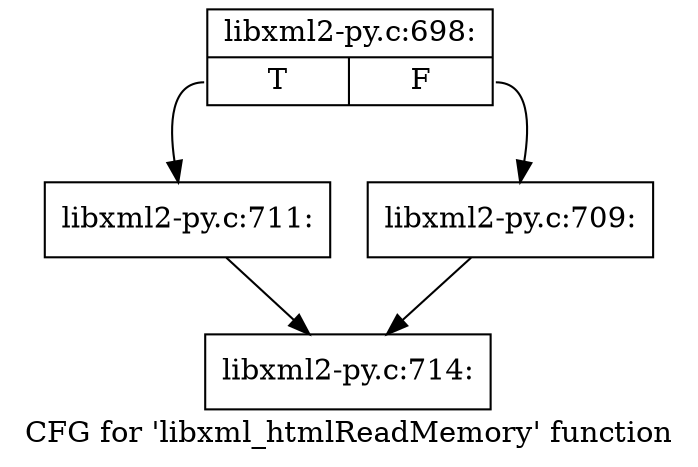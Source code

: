 digraph "CFG for 'libxml_htmlReadMemory' function" {
	label="CFG for 'libxml_htmlReadMemory' function";

	Node0x3c4b200 [shape=record,label="{libxml2-py.c:698:|{<s0>T|<s1>F}}"];
	Node0x3c4b200:s0 -> Node0x3c4f7f0;
	Node0x3c4b200:s1 -> Node0x3c4f7a0;
	Node0x3c4f7a0 [shape=record,label="{libxml2-py.c:709:}"];
	Node0x3c4f7a0 -> Node0x3c4d5c0;
	Node0x3c4f7f0 [shape=record,label="{libxml2-py.c:711:}"];
	Node0x3c4f7f0 -> Node0x3c4d5c0;
	Node0x3c4d5c0 [shape=record,label="{libxml2-py.c:714:}"];
}
